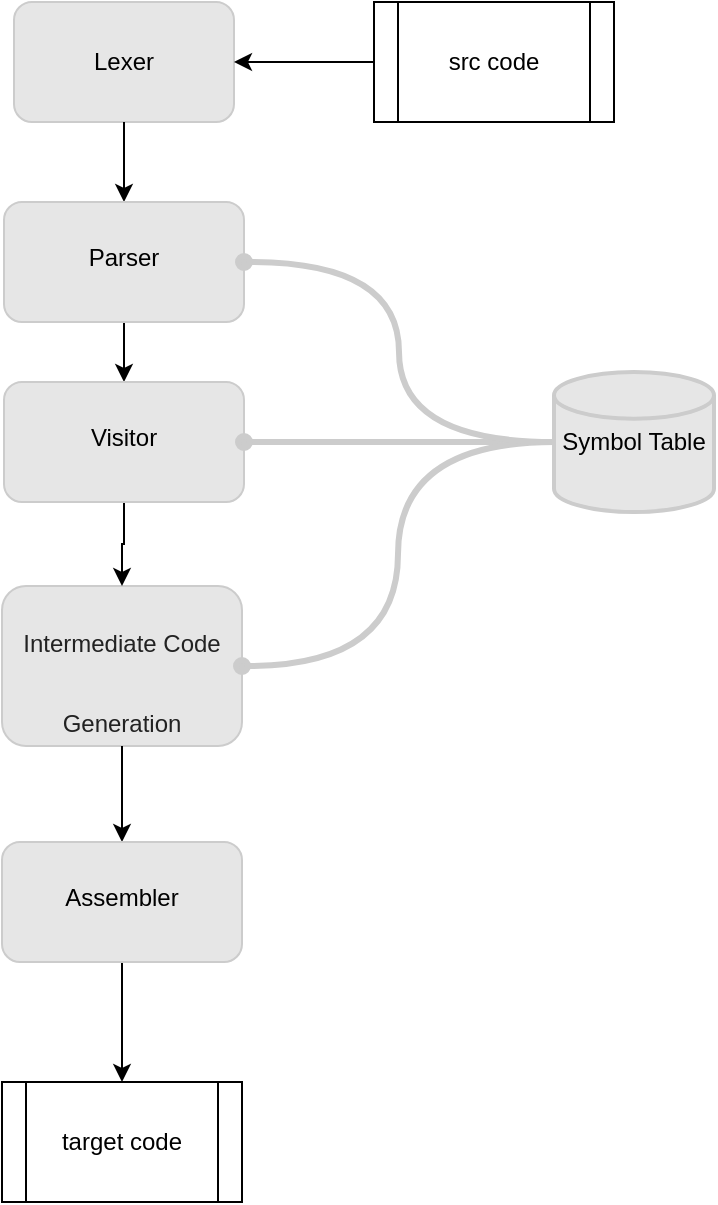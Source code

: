 <mxfile version="15.3.1" type="gitlab">
  <diagram id="CLDdqxJofeT5q_9-AbDG" name="Page-1">
    <mxGraphModel dx="1703" dy="792" grid="1" gridSize="10" guides="1" tooltips="1" connect="1" arrows="1" fold="1" page="1" pageScale="1" pageWidth="850" pageHeight="1100" math="0" shadow="0">
      <root>
        <mxCell id="0" />
        <mxCell id="1" parent="0" />
        <mxCell id="rfoDwUJhKaK4PeqP28oV-5" value="Lexer" style="rounded=1;whiteSpace=wrap;html=1;fillColor=#E6E6E6;strokeColor=#CCCCCC;" parent="1" vertex="1">
          <mxGeometry x="440" y="20" width="110" height="60" as="geometry" />
        </mxCell>
        <mxCell id="rfoDwUJhKaK4PeqP28oV-8" value="" style="edgeStyle=orthogonalEdgeStyle;curved=1;rounded=0;orthogonalLoop=1;jettySize=auto;html=1;exitX=0.5;exitY=1;exitDx=0;exitDy=0;" parent="1" source="rfoDwUJhKaK4PeqP28oV-5" target="rfoDwUJhKaK4PeqP28oV-11" edge="1">
          <mxGeometry relative="1" as="geometry">
            <mxPoint x="330" y="110" as="sourcePoint" />
          </mxGeometry>
        </mxCell>
        <mxCell id="rfoDwUJhKaK4PeqP28oV-10" value="" style="edgeStyle=orthogonalEdgeStyle;curved=1;rounded=0;orthogonalLoop=1;jettySize=auto;html=1;entryX=0.5;entryY=0;entryDx=0;entryDy=0;" parent="1" source="rfoDwUJhKaK4PeqP28oV-11" target="rfoDwUJhKaK4PeqP28oV-15" edge="1">
          <mxGeometry relative="1" as="geometry">
            <mxPoint x="670" y="240" as="targetPoint" />
          </mxGeometry>
        </mxCell>
        <mxCell id="rfoDwUJhKaK4PeqP28oV-11" value="&lt;br&gt;Parser" style="whiteSpace=wrap;html=1;verticalAlign=top;strokeColor=#CCCCCC;fillColor=#E6E6E6;rounded=1;glass=0;shadow=0;sketch=0;" parent="1" vertex="1">
          <mxGeometry x="435" y="120" width="120" height="60" as="geometry" />
        </mxCell>
        <mxCell id="rfoDwUJhKaK4PeqP28oV-19" value="&lt;h2 style=&quot;box-sizing: inherit ; padding: 0px ; margin: 0px 0px 0.5em ; line-height: 40px ; color: rgb(34 , 34 , 34)&quot;&gt;&lt;span style=&quot;font-size: 12px ; font-weight: normal ; line-height: 123%&quot;&gt;Intermediate Code Generation&lt;/span&gt;&lt;br&gt;&lt;/h2&gt;" style="whiteSpace=wrap;html=1;verticalAlign=top;strokeColor=#CCCCCC;fillColor=#E6E6E6;rounded=1;glass=0;shadow=0;sketch=0;" parent="1" vertex="1">
          <mxGeometry x="434" y="312" width="120" height="80" as="geometry" />
        </mxCell>
        <mxCell id="rfoDwUJhKaK4PeqP28oV-20" style="edgeStyle=orthogonalEdgeStyle;curved=1;rounded=0;orthogonalLoop=1;jettySize=auto;html=1;exitX=0.5;exitY=1;exitDx=0;exitDy=0;" parent="1" source="rfoDwUJhKaK4PeqP28oV-19" target="rfoDwUJhKaK4PeqP28oV-27" edge="1">
          <mxGeometry relative="1" as="geometry">
            <mxPoint x="300.0" y="410.0" as="sourcePoint" />
          </mxGeometry>
        </mxCell>
        <mxCell id="rfoDwUJhKaK4PeqP28oV-25" value="Symbol Table" style="strokeWidth=2;html=1;shape=mxgraph.flowchart.database;whiteSpace=wrap;rounded=1;shadow=0;glass=0;sketch=0;fillColor=#E6E6E6;strokeColor=#CCCCCC;" parent="1" vertex="1">
          <mxGeometry x="710" y="205" width="80" height="70" as="geometry" />
        </mxCell>
        <mxCell id="vEMd7bMC_XN4oPrlTEqh-3" value="" style="edgeStyle=orthogonalEdgeStyle;rounded=0;orthogonalLoop=1;jettySize=auto;html=1;" edge="1" parent="1" source="rfoDwUJhKaK4PeqP28oV-27" target="vEMd7bMC_XN4oPrlTEqh-1">
          <mxGeometry relative="1" as="geometry" />
        </mxCell>
        <mxCell id="rfoDwUJhKaK4PeqP28oV-27" value="&lt;br&gt;Assembler" style="whiteSpace=wrap;html=1;verticalAlign=top;strokeColor=#CCCCCC;fillColor=#E6E6E6;rounded=1;glass=0;shadow=0;sketch=0;" parent="1" vertex="1">
          <mxGeometry x="434" y="440" width="120" height="60" as="geometry" />
        </mxCell>
        <mxCell id="rfoDwUJhKaK4PeqP28oV-34" style="edgeStyle=orthogonalEdgeStyle;rounded=0;orthogonalLoop=1;jettySize=auto;html=1;exitX=0.5;exitY=1;exitDx=0;exitDy=0;entryX=0.5;entryY=0;entryDx=0;entryDy=0;" parent="1" source="rfoDwUJhKaK4PeqP28oV-15" target="rfoDwUJhKaK4PeqP28oV-19" edge="1">
          <mxGeometry relative="1" as="geometry" />
        </mxCell>
        <mxCell id="rfoDwUJhKaK4PeqP28oV-15" value="&lt;br&gt;Visitor" style="whiteSpace=wrap;html=1;verticalAlign=top;strokeColor=#CCCCCC;fillColor=#E6E6E6;rounded=1;glass=0;shadow=0;sketch=0;" parent="1" vertex="1">
          <mxGeometry x="435" y="210" width="120" height="60" as="geometry" />
        </mxCell>
        <mxCell id="rfoDwUJhKaK4PeqP28oV-31" style="edgeStyle=orthogonalEdgeStyle;rounded=0;orthogonalLoop=1;jettySize=auto;html=1;fillColor=#E6E6E6;strokeColor=#CCCCCC;curved=1;strokeWidth=3;endArrow=oval;endFill=1;exitX=0;exitY=0.5;exitDx=0;exitDy=0;exitPerimeter=0;entryX=1;entryY=0.5;entryDx=0;entryDy=0;" parent="1" source="rfoDwUJhKaK4PeqP28oV-25" target="rfoDwUJhKaK4PeqP28oV-15" edge="1">
          <mxGeometry relative="1" as="geometry">
            <mxPoint x="750" y="245.0" as="sourcePoint" />
            <mxPoint x="580" y="250" as="targetPoint" />
          </mxGeometry>
        </mxCell>
        <mxCell id="rfoDwUJhKaK4PeqP28oV-32" style="edgeStyle=orthogonalEdgeStyle;rounded=0;orthogonalLoop=1;jettySize=auto;html=1;fillColor=#E6E6E6;strokeColor=#CCCCCC;curved=1;strokeWidth=3;endArrow=oval;endFill=1;exitX=0;exitY=0.5;exitDx=0;exitDy=0;exitPerimeter=0;entryX=1;entryY=0.5;entryDx=0;entryDy=0;" parent="1" source="rfoDwUJhKaK4PeqP28oV-25" target="rfoDwUJhKaK4PeqP28oV-19" edge="1">
          <mxGeometry relative="1" as="geometry">
            <mxPoint x="770" y="270.0" as="sourcePoint" />
            <mxPoint x="680" y="235.0" as="targetPoint" />
          </mxGeometry>
        </mxCell>
        <mxCell id="rfoDwUJhKaK4PeqP28oV-33" style="edgeStyle=orthogonalEdgeStyle;rounded=0;orthogonalLoop=1;jettySize=auto;html=1;fillColor=#E6E6E6;strokeColor=#CCCCCC;curved=1;strokeWidth=3;endArrow=oval;endFill=1;entryX=1;entryY=0.5;entryDx=0;entryDy=0;exitX=0;exitY=0.5;exitDx=0;exitDy=0;exitPerimeter=0;" parent="1" source="rfoDwUJhKaK4PeqP28oV-25" target="rfoDwUJhKaK4PeqP28oV-11" edge="1">
          <mxGeometry relative="1" as="geometry">
            <mxPoint x="750" y="190" as="sourcePoint" />
            <mxPoint x="580" y="160" as="targetPoint" />
          </mxGeometry>
        </mxCell>
        <mxCell id="rfoDwUJhKaK4PeqP28oV-40" value="" style="edgeStyle=orthogonalEdgeStyle;rounded=0;orthogonalLoop=1;jettySize=auto;html=1;" parent="1" source="rfoDwUJhKaK4PeqP28oV-38" target="rfoDwUJhKaK4PeqP28oV-5" edge="1">
          <mxGeometry relative="1" as="geometry" />
        </mxCell>
        <mxCell id="rfoDwUJhKaK4PeqP28oV-38" value="src code" style="shape=process;whiteSpace=wrap;html=1;backgroundOutline=1;" parent="1" vertex="1">
          <mxGeometry x="620" y="20" width="120" height="60" as="geometry" />
        </mxCell>
        <mxCell id="vEMd7bMC_XN4oPrlTEqh-1" value="target code" style="shape=process;whiteSpace=wrap;html=1;backgroundOutline=1;" vertex="1" parent="1">
          <mxGeometry x="434" y="560" width="120" height="60" as="geometry" />
        </mxCell>
      </root>
    </mxGraphModel>
  </diagram>
</mxfile>
